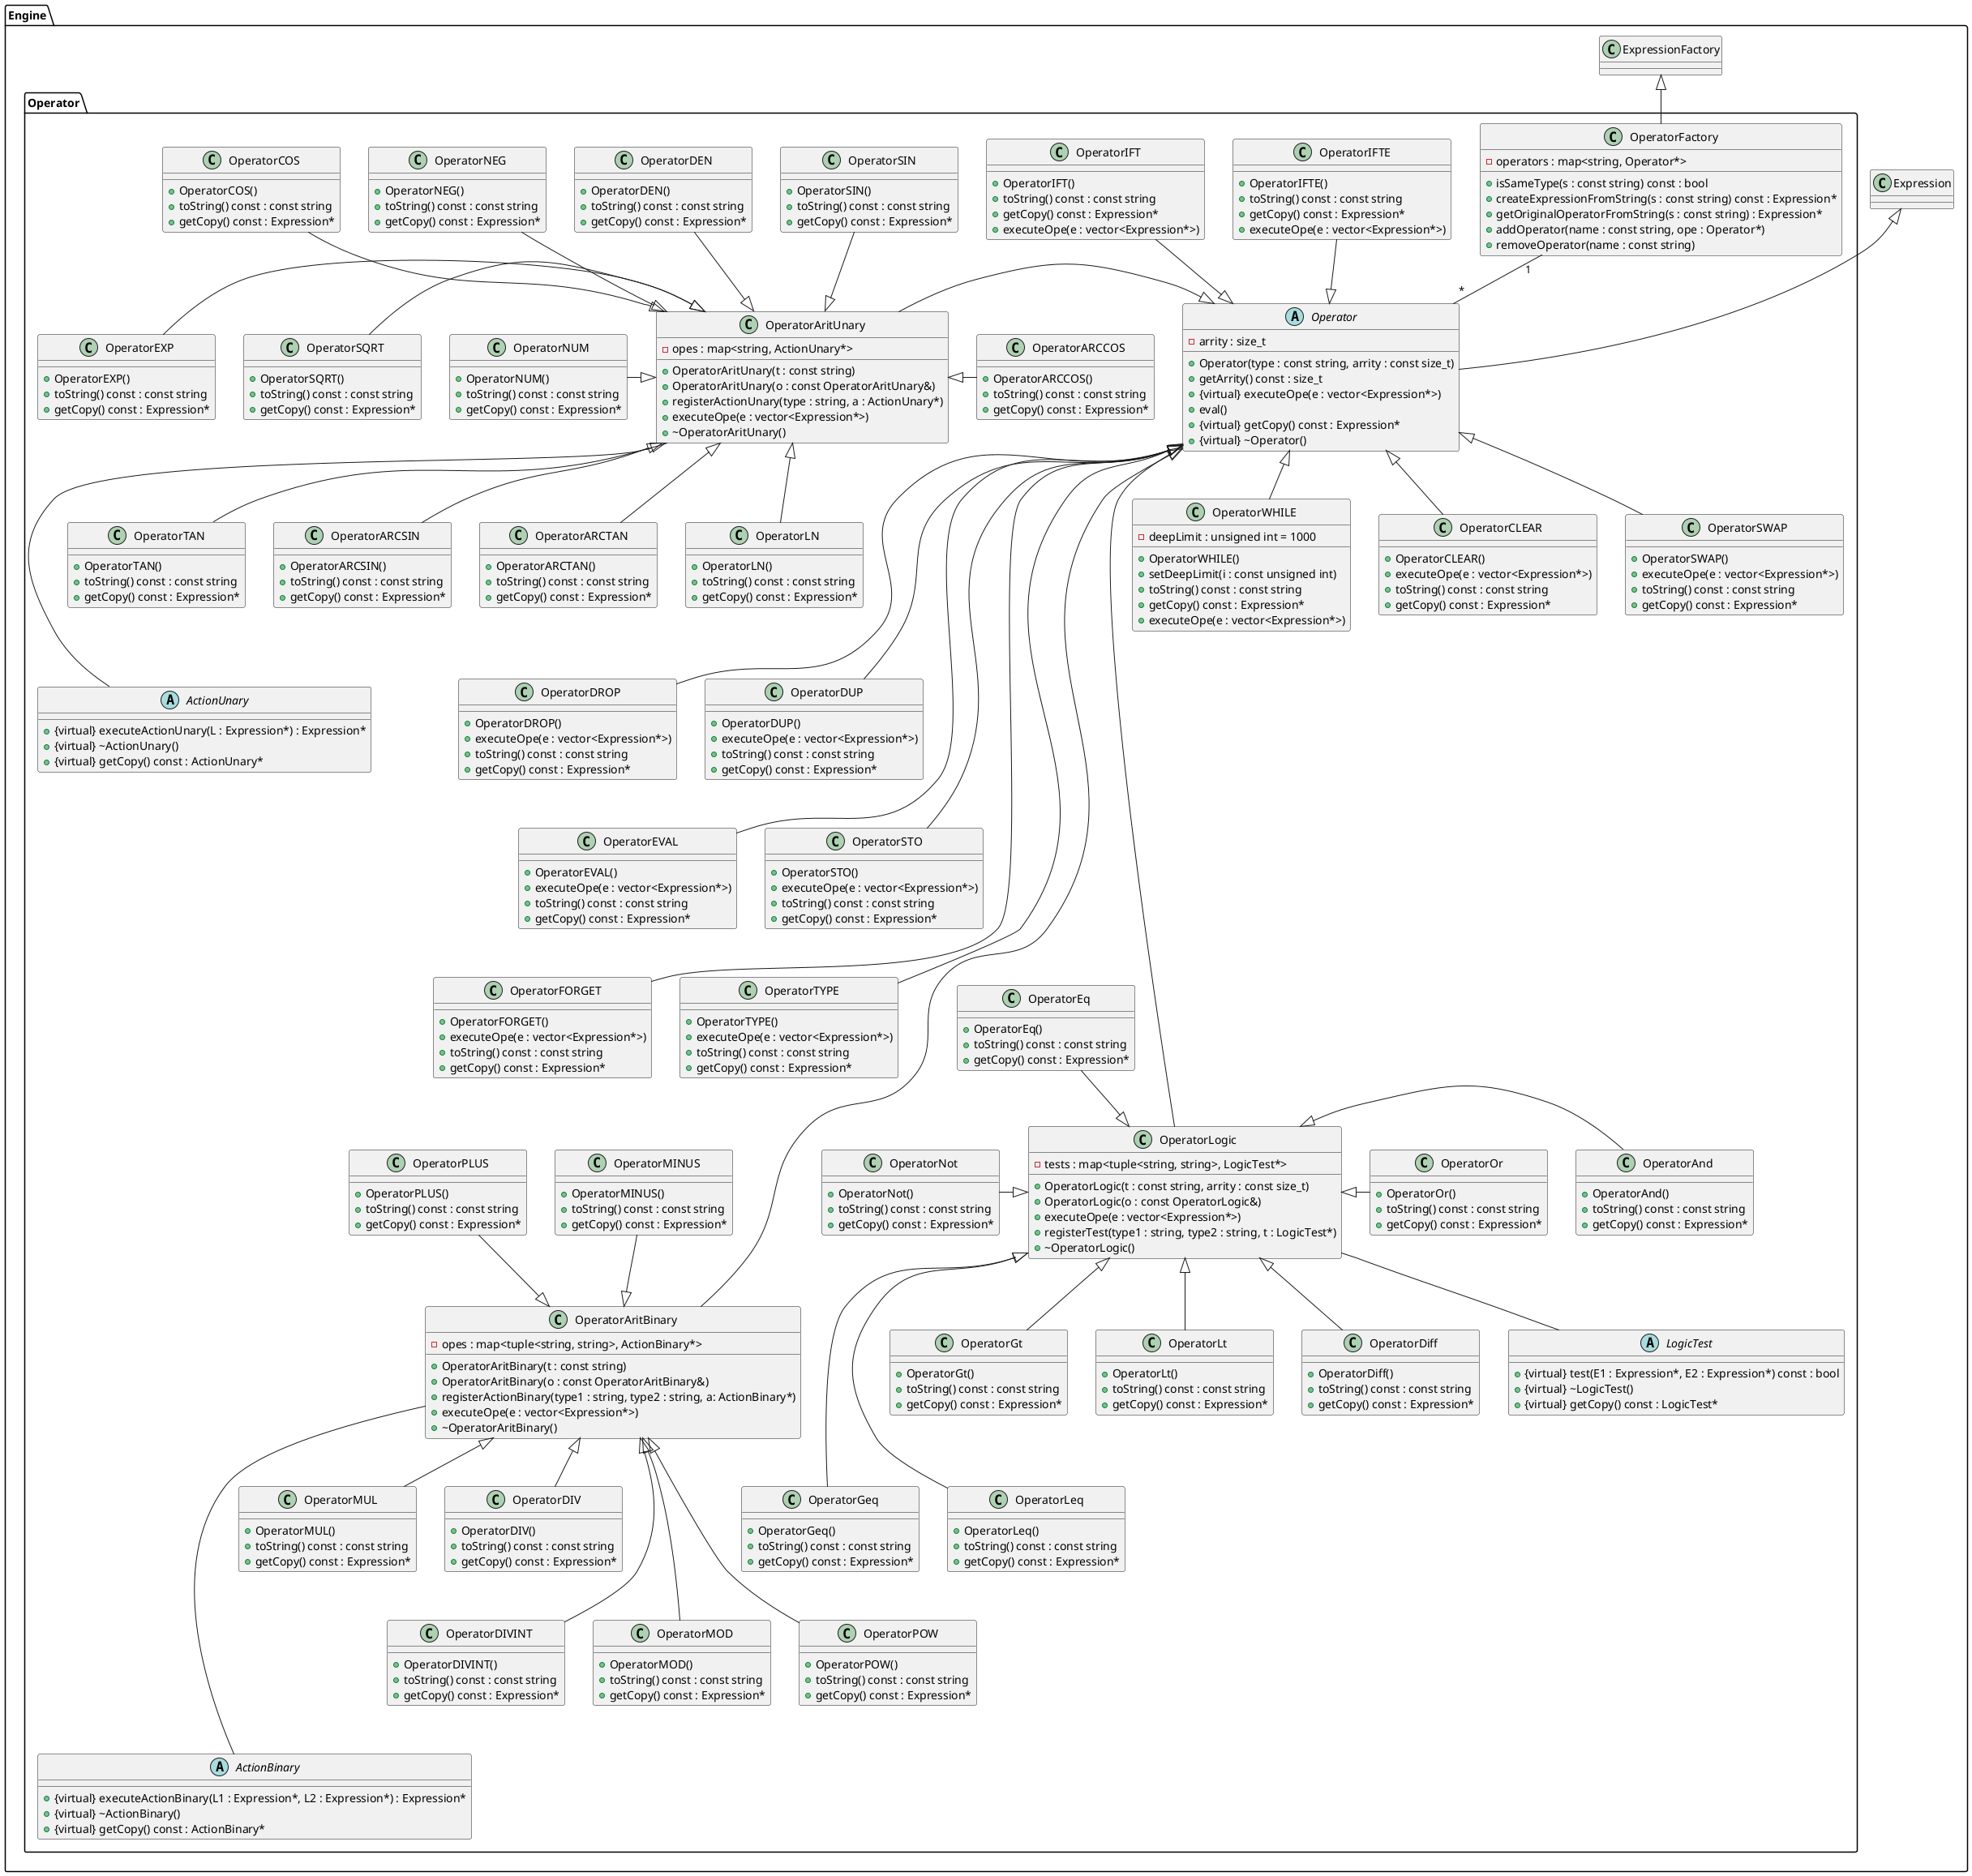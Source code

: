 @startuml
package Engine {
class Expression {
}

class ExpressionFactory{
}

package Operator {

abstract class Operator {
  - arrity : size_t
  + Operator(type : const string, arrity : const size_t)
  + getArrity() const : size_t
  + {virtual} executeOpe(e : vector<Expression*>)
  + eval()
  + {virtual} getCopy() const : Expression*
  + {virtual} ~Operator()
}
Expression <|-down- Operator

class OperatorAritBinary{
  - opes : map<tuple<string, string>, ActionBinary*>
  + OperatorAritBinary(t : const string)
  + OperatorAritBinary(o : const OperatorAritBinary&)
  + registerActionBinary(type1 : string, type2 : string, a: ActionBinary*)
  + executeOpe(e : vector<Expression*>)
  + ~OperatorAritBinary()
}
Operator <|------- OperatorAritBinary
OperatorAritBinary ---- ActionBinary

class OperatorAritUnary {
  - opes : map<string, ActionUnary*>
  + OperatorAritUnary(t : const string)
  + OperatorAritUnary(o : const OperatorAritUnary&)
  + registerActionUnary(type : string, a : ActionUnary*)
  + executeOpe(e : vector<Expression*>)
  + ~OperatorAritUnary()
}
Operator <|-left- OperatorAritUnary
OperatorAritUnary --- ActionUnary

abstract class ActionBinary {
  + {virtual} executeActionBinary(L1 : Expression*, L2 : Expression*) : Expression*
  + {virtual} ~ActionBinary()
  + {virtual} getCopy() const : ActionBinary*
}

abstract class ActionUnary {
  + {virtual} executeActionUnary(L : Expression*) : Expression*
  + {virtual} ~ActionUnary()
  + {virtual} getCopy() const : ActionUnary*
}

class OperatorPLUS {
  + OperatorPLUS()
  + toString() const : const string
  + getCopy() const : Expression*
}
OperatorAritBinary <|-up- OperatorPLUS

class OperatorMINUS {
  + OperatorMINUS()
  + toString() const : const string
  + getCopy() const : Expression*
}
OperatorAritBinary <|-up- OperatorMINUS

class OperatorMUL {
  + OperatorMUL()
  + toString() const : const string
  + getCopy() const : Expression*
}
OperatorAritBinary <|-- OperatorMUL

class OperatorDIV {
  + OperatorDIV()
  + toString() const : const string
  + getCopy() const : Expression*
}
OperatorAritBinary <|-- OperatorDIV

class OperatorDIVINT {
  + OperatorDIVINT()
  + toString() const : const string
  + getCopy() const : Expression*
}
OperatorAritBinary <|--- OperatorDIVINT

class OperatorMOD {
  + OperatorMOD()
  + toString() const : const string
  + getCopy() const : Expression*
}
OperatorAritBinary <|--- OperatorMOD

class OperatorPOW {
  + OperatorPOW()
  + toString() const : const string
  + getCopy() const : Expression*
}
OperatorAritBinary <|--- OperatorPOW

class OperatorNEG {
  + OperatorNEG()
  + toString() const : const string
  + getCopy() const : Expression*
}
OperatorAritUnary <|-up- OperatorNEG

class OperatorNUM {
  + OperatorNUM()
  + toString() const : const string
  + getCopy() const : Expression*
}
OperatorAritUnary <|-left- OperatorNUM

class OperatorDEN {
  + OperatorDEN()
  + toString() const : const string
  + getCopy() const : Expression*
}
OperatorAritUnary<|-up- OperatorDEN

class OperatorSIN {
  + OperatorSIN()
  + toString() const : const string
  + getCopy() const : Expression*
}
OperatorAritUnary<|-up- OperatorSIN

class OperatorCOS {
  + OperatorCOS()
  + toString() const : const string
  + getCopy() const : Expression*
}
OperatorAritUnary<|-up- OperatorCOS

class OperatorTAN {
  + OperatorTAN()
  + toString() const : const string
  + getCopy() const : Expression*
}
OperatorAritUnary<|-down- OperatorTAN

class OperatorARCSIN {
  + OperatorARCSIN()
  + toString() const : const string
  + getCopy() const : Expression*
}
OperatorAritUnary<|-down- OperatorARCSIN

class OperatorARCCOS {
  + OperatorARCCOS()
  + toString() const : const string
  + getCopy() const : Expression*
}
OperatorAritUnary<|-right- OperatorARCCOS

class OperatorARCTAN {
  + OperatorARCTAN()
  + toString() const : const string
  + getCopy() const : Expression*
}
OperatorAritUnary<|-down- OperatorARCTAN

class OperatorSQRT {
  + OperatorSQRT()
  + toString() const : const string
  + getCopy() const : Expression*
}
OperatorAritUnary<|-left- OperatorSQRT

class OperatorEXP {
  + OperatorEXP()
  + toString() const : const string
  + getCopy() const : Expression*
}
OperatorAritUnary<|-left- OperatorEXP

class OperatorLN {
  + OperatorLN()
  + toString() const : const string
  + getCopy() const : Expression*
}
OperatorAritUnary<|-- OperatorLN

class OperatorIFT {
  + OperatorIFT()
  + toString() const : const string
  + getCopy() const : Expression*
  + executeOpe(e : vector<Expression*>)
}
Operator <|-up- OperatorIFT

class OperatorIFTE {
  + OperatorIFTE()
  + toString() const : const string
  + getCopy() const : Expression*
  + executeOpe(e : vector<Expression*>)
}
Operator <|-up- OperatorIFTE

class OperatorWHILE {
  - deepLimit : unsigned int = 1000
  + OperatorWHILE()
  + setDeepLimit(i : const unsigned int)
  + toString() const : const string
  + getCopy() const : Expression*
  + executeOpe(e : vector<Expression*>)
}
Operator <|-- OperatorWHILE

class OperatorFactory {
  - operators : map<string, Operator*>
  + isSameType(s : const string) const : bool
  + createExpressionFromString(s : const string) const : Expression*
  + getOriginalOperatorFromString(s : const string) : Expression*
  + addOperator(name : const string, ope : Operator*)
  + removeOperator(name : const string)
}
ExpressionFactory <|-- OperatorFactory
OperatorFactory "1" -- "*" Operator

class OperatorLogic {
  - tests : map<tuple<string, string>, LogicTest*>
  + OperatorLogic(t : const string, arrity : const size_t)
  + OperatorLogic(o : const OperatorLogic&)
  + executeOpe(e : vector<Expression*>)
  + registerTest(type1 : string, type2 : string, t : LogicTest*)
  + ~OperatorLogic()
}
Operator <|------ OperatorLogic
OperatorLogic -- LogicTest

abstract class LogicTest {
  + {virtual} test(E1 : Expression*, E2 : Expression*) const : bool
  + {virtual} ~LogicTest()
  + {virtual} getCopy() const : LogicTest*
}

class OperatorAnd {
  + OperatorAnd()
  + toString() const : const string
  + getCopy() const : Expression*
}
OperatorLogic <|-right- OperatorAnd

class OperatorOr {
  + OperatorOr()
  + toString() const : const string
  + getCopy() const : Expression*
}
OperatorLogic <|-right- OperatorOr

class OperatorNot {
  + OperatorNot()
  + toString() const : const string
  + getCopy() const : Expression*
}
OperatorLogic <|-left- OperatorNot

class OperatorEq {
  + OperatorEq()
  + toString() const : const string
  + getCopy() const : Expression*
}
OperatorLogic <|-up- OperatorEq

class OperatorGeq {
  + OperatorGeq()
  + toString() const : const string
  + getCopy() const : Expression*
}
OperatorLogic <|--- OperatorGeq

class OperatorLeq {
  + OperatorLeq()
  + toString() const : const string
  + getCopy() const : Expression*
}
OperatorLogic <|--- OperatorLeq

class OperatorGt {
  + OperatorGt()
  + toString() const : const string
  + getCopy() const : Expression*
}
OperatorLogic <|-- OperatorGt

class OperatorLt {
  + OperatorLt()
  + toString() const : const string
  + getCopy() const : Expression*
}
OperatorLogic <|-- OperatorLt

class OperatorDiff {
  + OperatorDiff()
  + toString() const : const string
  + getCopy() const : Expression*
}
OperatorLogic <|-- OperatorDiff

class OperatorCLEAR {
  + OperatorCLEAR()
  + executeOpe(e : vector<Expression*>)
  + toString() const : const string
  + getCopy() const : Expression*
}
Operator <|-- OperatorCLEAR

class OperatorSWAP {
  + OperatorSWAP()
  + executeOpe(e : vector<Expression*>)
  + toString() const : const string
  + getCopy() const : Expression*
}
Operator <|-- OperatorSWAP

class OperatorDROP {
  + OperatorDROP()
  + executeOpe(e : vector<Expression*>)
  + toString() const : const string
  + getCopy() const : Expression*
}
Operator <|--- OperatorDROP

class OperatorDUP {
  + OperatorDUP()
  + executeOpe(e : vector<Expression*>)
  + toString() const : const string
  + getCopy() const : Expression*
}
Operator <|--- OperatorDUP

class OperatorEVAL {
  + OperatorEVAL()
  + executeOpe(e : vector<Expression*>)
  + toString() const : const string
  + getCopy() const : Expression*
}
Operator <|---- OperatorEVAL

class OperatorSTO {
  + OperatorSTO()
  + executeOpe(e : vector<Expression*>)
  + toString() const : const string
  + getCopy() const : Expression*
}
Operator <|---- OperatorSTO

class OperatorFORGET {
  + OperatorFORGET()
  + executeOpe(e : vector<Expression*>)
  + toString() const : const string
  + getCopy() const : Expression*
}
Operator <|----- OperatorFORGET

class OperatorTYPE {
  + OperatorTYPE()
  + executeOpe(e : vector<Expression*>)
  + toString() const : const string
  + getCopy() const : Expression*
}
Operator <|----- OperatorTYPE
}
}
@enduml

